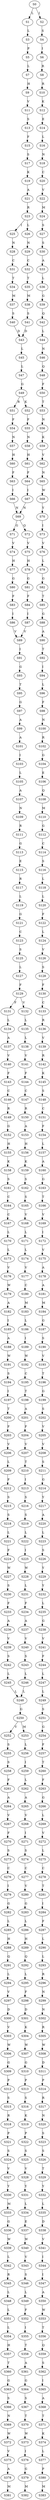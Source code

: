 strict digraph  {
	S0 -> S1 [ label = L ];
	S0 -> S2 [ label = I ];
	S1 -> S3 [ label = L ];
	S2 -> S4 [ label = S ];
	S3 -> S5 [ label = P ];
	S4 -> S6 [ label = I ];
	S5 -> S7 [ label = L ];
	S6 -> S8 [ label = R ];
	S7 -> S9 [ label = H ];
	S8 -> S10 [ label = R ];
	S9 -> S11 [ label = V ];
	S10 -> S12 [ label = K ];
	S11 -> S13 [ label = S ];
	S12 -> S14 [ label = E ];
	S13 -> S15 [ label = F ];
	S14 -> S16 [ label = L ];
	S15 -> S17 [ label = S ];
	S16 -> S18 [ label = N ];
	S17 -> S19 [ label = K ];
	S18 -> S20 [ label = C ];
	S19 -> S21 [ label = A ];
	S20 -> S22 [ label = V ];
	S21 -> S23 [ label = R ];
	S22 -> S24 [ label = M ];
	S23 -> S25 [ label = I ];
	S23 -> S26 [ label = L ];
	S24 -> S27 [ label = S ];
	S25 -> S28 [ label = N ];
	S26 -> S29 [ label = N ];
	S27 -> S30 [ label = S ];
	S28 -> S31 [ label = C ];
	S29 -> S32 [ label = C ];
	S30 -> S33 [ label = A ];
	S31 -> S34 [ label = T ];
	S32 -> S35 [ label = T ];
	S33 -> S36 [ label = L ];
	S34 -> S37 [ label = M ];
	S35 -> S38 [ label = M ];
	S36 -> S39 [ label = G ];
	S37 -> S40 [ label = S ];
	S38 -> S41 [ label = S ];
	S39 -> S42 [ label = Q ];
	S40 -> S43 [ label = D ];
	S41 -> S43 [ label = D ];
	S42 -> S44 [ label = L ];
	S43 -> S45 [ label = L ];
	S44 -> S46 [ label = N ];
	S45 -> S47 [ label = L ];
	S46 -> S48 [ label = Q ];
	S47 -> S49 [ label = G ];
	S48 -> S50 [ label = F ];
	S49 -> S51 [ label = R ];
	S49 -> S52 [ label = K ];
	S50 -> S53 [ label = T ];
	S51 -> S54 [ label = F ];
	S52 -> S55 [ label = F ];
	S53 -> S56 [ label = N ];
	S54 -> S57 [ label = N ];
	S55 -> S58 [ label = N ];
	S56 -> S59 [ label = K ];
	S57 -> S60 [ label = H ];
	S58 -> S61 [ label = H ];
	S59 -> S62 [ label = V ];
	S60 -> S63 [ label = F ];
	S61 -> S64 [ label = F ];
	S62 -> S65 [ label = N ];
	S63 -> S66 [ label = I ];
	S64 -> S67 [ label = I ];
	S65 -> S68 [ label = W ];
	S66 -> S69 [ label = N ];
	S67 -> S69 [ label = N ];
	S68 -> S70 [ label = Y ];
	S69 -> S71 [ label = G ];
	S69 -> S72 [ label = Q ];
	S70 -> S73 [ label = I ];
	S71 -> S74 [ label = V ];
	S72 -> S75 [ label = V ];
	S73 -> S76 [ label = V ];
	S74 -> S77 [ label = H ];
	S75 -> S78 [ label = H ];
	S76 -> S79 [ label = L ];
	S77 -> S80 [ label = G ];
	S78 -> S81 [ label = G ];
	S79 -> S82 [ label = G ];
	S80 -> S83 [ label = F ];
	S81 -> S84 [ label = F ];
	S82 -> S85 [ label = T ];
	S83 -> S86 [ label = I ];
	S84 -> S87 [ label = I ];
	S85 -> S88 [ label = G ];
	S86 -> S89 [ label = V ];
	S87 -> S89 [ label = V ];
	S88 -> S90 [ label = A ];
	S89 -> S91 [ label = I ];
	S90 -> S92 [ label = T ];
	S91 -> S93 [ label = G ];
	S92 -> S94 [ label = I ];
	S93 -> S95 [ label = T ];
	S94 -> S96 [ label = L ];
	S95 -> S97 [ label = G ];
	S96 -> S98 [ label = F ];
	S97 -> S99 [ label = A ];
	S98 -> S100 [ label = N ];
	S99 -> S101 [ label = A ];
	S100 -> S102 [ label = R ];
	S101 -> S103 [ label = I ];
	S102 -> S104 [ label = G ];
	S103 -> S105 [ label = L ];
	S104 -> S106 [ label = E ];
	S105 -> S107 [ label = A ];
	S106 -> S108 [ label = Q ];
	S107 -> S109 [ label = N ];
	S108 -> S110 [ label = M ];
	S109 -> S111 [ label = R ];
	S110 -> S112 [ label = G ];
	S111 -> S113 [ label = G ];
	S112 -> S114 [ label = C ];
	S113 -> S115 [ label = E ];
	S114 -> S116 [ label = S ];
	S115 -> S117 [ label = R ];
	S116 -> S118 [ label = L ];
	S117 -> S119 [ label = L ];
	S118 -> S120 [ label = L ];
	S119 -> S121 [ label = G ];
	S120 -> S122 [ label = F ];
	S121 -> S123 [ label = C ];
	S122 -> S124 [ label = L ];
	S123 -> S125 [ label = S ];
	S124 -> S126 [ label = V ];
	S125 -> S127 [ label = L ];
	S126 -> S128 [ label = S ];
	S127 -> S129 [ label = F ];
	S128 -> S130 [ label = F ];
	S129 -> S131 [ label = F ];
	S129 -> S132 [ label = V ];
	S130 -> S133 [ label = C ];
	S131 -> S134 [ label = L ];
	S132 -> S135 [ label = L ];
	S133 -> S136 [ label = R ];
	S134 -> S137 [ label = A ];
	S135 -> S138 [ label = L ];
	S136 -> S139 [ label = V ];
	S137 -> S140 [ label = V ];
	S138 -> S141 [ label = V ];
	S139 -> S142 [ label = R ];
	S140 -> S143 [ label = F ];
	S141 -> S144 [ label = F ];
	S142 -> S145 [ label = K ];
	S143 -> S146 [ label = C ];
	S144 -> S147 [ label = C ];
	S145 -> S148 [ label = S ];
	S146 -> S149 [ label = R ];
	S147 -> S150 [ label = R ];
	S148 -> S151 [ label = C ];
	S149 -> S152 [ label = G ];
	S150 -> S153 [ label = A ];
	S151 -> S154 [ label = F ];
	S152 -> S155 [ label = H ];
	S153 -> S156 [ label = H ];
	S154 -> S157 [ label = L ];
	S155 -> S158 [ label = K ];
	S156 -> S159 [ label = K ];
	S157 -> S160 [ label = A ];
	S158 -> S161 [ label = S ];
	S159 -> S162 [ label = S ];
	S160 -> S163 [ label = G ];
	S161 -> S164 [ label = C ];
	S162 -> S165 [ label = S ];
	S163 -> S166 [ label = T ];
	S164 -> S167 [ label = C ];
	S165 -> S168 [ label = V ];
	S166 -> S169 [ label = V ];
	S167 -> S170 [ label = L ];
	S168 -> S171 [ label = L ];
	S169 -> S172 [ label = I ];
	S170 -> S173 [ label = L ];
	S171 -> S174 [ label = L ];
	S172 -> S175 [ label = V ];
	S173 -> S176 [ label = V ];
	S174 -> S177 [ label = V ];
	S175 -> S178 [ label = A ];
	S176 -> S179 [ label = W ];
	S177 -> S180 [ label = C ];
	S178 -> S181 [ label = A ];
	S179 -> S182 [ label = A ];
	S180 -> S183 [ label = M ];
	S181 -> S184 [ label = M ];
	S182 -> S185 [ label = I ];
	S183 -> S186 [ label = L ];
	S184 -> S187 [ label = G ];
	S185 -> S188 [ label = A ];
	S186 -> S189 [ label = I ];
	S187 -> S190 [ label = S ];
	S188 -> S191 [ label = W ];
	S189 -> S192 [ label = W ];
	S190 -> S193 [ label = V ];
	S191 -> S194 [ label = S ];
	S192 -> S195 [ label = C ];
	S193 -> S196 [ label = T ];
	S194 -> S197 [ label = I ];
	S195 -> S198 [ label = T ];
	S196 -> S199 [ label = G ];
	S197 -> S200 [ label = T ];
	S198 -> S201 [ label = A ];
	S199 -> S202 [ label = S ];
	S200 -> S203 [ label = F ];
	S201 -> S204 [ label = F ];
	S202 -> S205 [ label = V ];
	S203 -> S206 [ label = V ];
	S204 -> S207 [ label = V ];
	S205 -> S208 [ label = V ];
	S206 -> S209 [ label = L ];
	S207 -> S210 [ label = T ];
	S208 -> S211 [ label = S ];
	S209 -> S212 [ label = F ];
	S210 -> S213 [ label = I ];
	S211 -> S214 [ label = G ];
	S212 -> S215 [ label = S ];
	S213 -> S216 [ label = S ];
	S214 -> S217 [ label = Y ];
	S215 -> S218 [ label = S ];
	S216 -> S219 [ label = S ];
	S217 -> S220 [ label = A ];
	S218 -> S221 [ label = L ];
	S219 -> S222 [ label = L ];
	S220 -> S223 [ label = L ];
	S221 -> S224 [ label = F ];
	S222 -> S225 [ label = I ];
	S223 -> S226 [ label = S ];
	S224 -> S227 [ label = W ];
	S225 -> S228 [ label = W ];
	S226 -> S229 [ label = Y ];
	S227 -> S230 [ label = S ];
	S228 -> S231 [ label = L ];
	S229 -> S232 [ label = Y ];
	S230 -> S233 [ label = F ];
	S231 -> S234 [ label = F ];
	S232 -> S235 [ label = L ];
	S233 -> S236 [ label = A ];
	S234 -> S237 [ label = A ];
	S235 -> S238 [ label = G ];
	S236 -> S239 [ label = V ];
	S237 -> S240 [ label = V ];
	S238 -> S241 [ label = V ];
	S239 -> S242 [ label = S ];
	S240 -> S243 [ label = S ];
	S241 -> S244 [ label = F ];
	S242 -> S245 [ label = L ];
	S243 -> S246 [ label = L ];
	S244 -> S247 [ label = L ];
	S245 -> S248 [ label = L ];
	S246 -> S248 [ label = L ];
	S247 -> S249 [ label = L ];
	S248 -> S250 [ label = G ];
	S249 -> S251 [ label = S ];
	S250 -> S252 [ label = V ];
	S250 -> S253 [ label = M ];
	S251 -> S254 [ label = G ];
	S252 -> S255 [ label = S ];
	S253 -> S256 [ label = L ];
	S254 -> S257 [ label = F ];
	S255 -> S258 [ label = S ];
	S256 -> S259 [ label = I ];
	S257 -> S260 [ label = T ];
	S258 -> S261 [ label = F ];
	S259 -> S262 [ label = L ];
	S260 -> S263 [ label = F ];
	S261 -> S264 [ label = A ];
	S262 -> S265 [ label = A ];
	S263 -> S266 [ label = G ];
	S264 -> S267 [ label = V ];
	S265 -> S268 [ label = V ];
	S266 -> S269 [ label = L ];
	S267 -> S270 [ label = F ];
	S268 -> S271 [ label = I ];
	S269 -> S272 [ label = V ];
	S270 -> S273 [ label = S ];
	S271 -> S274 [ label = S ];
	S272 -> S275 [ label = L ];
	S273 -> S276 [ label = C ];
	S274 -> S277 [ label = C ];
	S275 -> S278 [ label = C ];
	S276 -> S279 [ label = I ];
	S277 -> S280 [ label = V ];
	S278 -> S281 [ label = T ];
	S279 -> S282 [ label = G ];
	S280 -> S283 [ label = G ];
	S281 -> S284 [ label = I ];
	S282 -> S285 [ label = L ];
	S283 -> S286 [ label = L ];
	S284 -> S287 [ label = F ];
	S285 -> S288 [ label = H ];
	S286 -> S289 [ label = H ];
	S287 -> S290 [ label = L ];
	S288 -> S291 [ label = Q ];
	S289 -> S292 [ label = Q ];
	S290 -> S293 [ label = L ];
	S291 -> S294 [ label = L ];
	S292 -> S295 [ label = L ];
	S293 -> S296 [ label = R ];
	S294 -> S297 [ label = V ];
	S295 -> S298 [ label = F ];
	S296 -> S299 [ label = N ];
	S297 -> S300 [ label = D ];
	S298 -> S301 [ label = D ];
	S299 -> S302 [ label = N ];
	S300 -> S303 [ label = V ];
	S301 -> S304 [ label = K ];
	S302 -> S305 [ label = R ];
	S303 -> S306 [ label = W ];
	S304 -> S307 [ label = W ];
	S305 -> S308 [ label = W ];
	S306 -> S309 [ label = G ];
	S307 -> S310 [ label = G ];
	S308 -> S311 [ label = D ];
	S309 -> S312 [ label = P ];
	S310 -> S313 [ label = P ];
	S311 -> S314 [ label = P ];
	S312 -> S315 [ label = S ];
	S313 -> S316 [ label = S ];
	S314 -> S317 [ label = R ];
	S315 -> S318 [ label = R ];
	S316 -> S319 [ label = K ];
	S317 -> S320 [ label = N ];
	S318 -> S321 [ label = P ];
	S319 -> S322 [ label = P ];
	S320 -> S323 [ label = S ];
	S321 -> S324 [ label = S ];
	S322 -> S325 [ label = S ];
	S323 -> S326 [ label = S ];
	S324 -> S327 [ label = V ];
	S325 -> S328 [ label = V ];
	S326 -> S329 [ label = T ];
	S327 -> S330 [ label = Y ];
	S328 -> S331 [ label = Y ];
	S329 -> S332 [ label = Y ];
	S330 -> S333 [ label = M ];
	S331 -> S334 [ label = L ];
	S332 -> S335 [ label = L ];
	S333 -> S336 [ label = G ];
	S334 -> S337 [ label = E ];
	S335 -> S338 [ label = D ];
	S336 -> S339 [ label = W ];
	S337 -> S340 [ label = W ];
	S338 -> S341 [ label = V ];
	S339 -> S342 [ label = L ];
	S340 -> S343 [ label = V ];
	S341 -> S344 [ label = I ];
	S342 -> S345 [ label = R ];
	S343 -> S346 [ label = S ];
	S344 -> S347 [ label = I ];
	S345 -> S348 [ label = L ];
	S346 -> S349 [ label = L ];
	S347 -> S350 [ label = A ];
	S348 -> S351 [ label = L ];
	S349 -> S352 [ label = F ];
	S350 -> S353 [ label = W ];
	S351 -> S354 [ label = L ];
	S352 -> S355 [ label = I ];
	S353 -> S356 [ label = T ];
	S354 -> S357 [ label = H ];
	S355 -> S358 [ label = T ];
	S356 -> S359 [ label = Q ];
	S357 -> S360 [ label = T ];
	S358 -> S361 [ label = A ];
	S359 -> S362 [ label = S ];
	S360 -> S363 [ label = G ];
	S361 -> S364 [ label = G ];
	S362 -> S365 [ label = I ];
	S363 -> S366 [ label = S ];
	S364 -> S367 [ label = S ];
	S365 -> S368 [ label = A ];
	S366 -> S369 [ label = N ];
	S367 -> S370 [ label = T ];
	S368 -> S371 [ label = T ];
	S369 -> S372 [ label = W ];
	S370 -> S373 [ label = W ];
	S371 -> S374 [ label = K ];
	S372 -> S375 [ label = V ];
	S373 -> S376 [ label = I ];
	S374 -> S377 [ label = L ];
	S375 -> S378 [ label = A ];
	S376 -> S379 [ label = G ];
	S377 -> S380 [ label = P ];
	S378 -> S381 [ label = M ];
	S379 -> S382 [ label = M ];
	S380 -> S383 [ label = M ];
}
